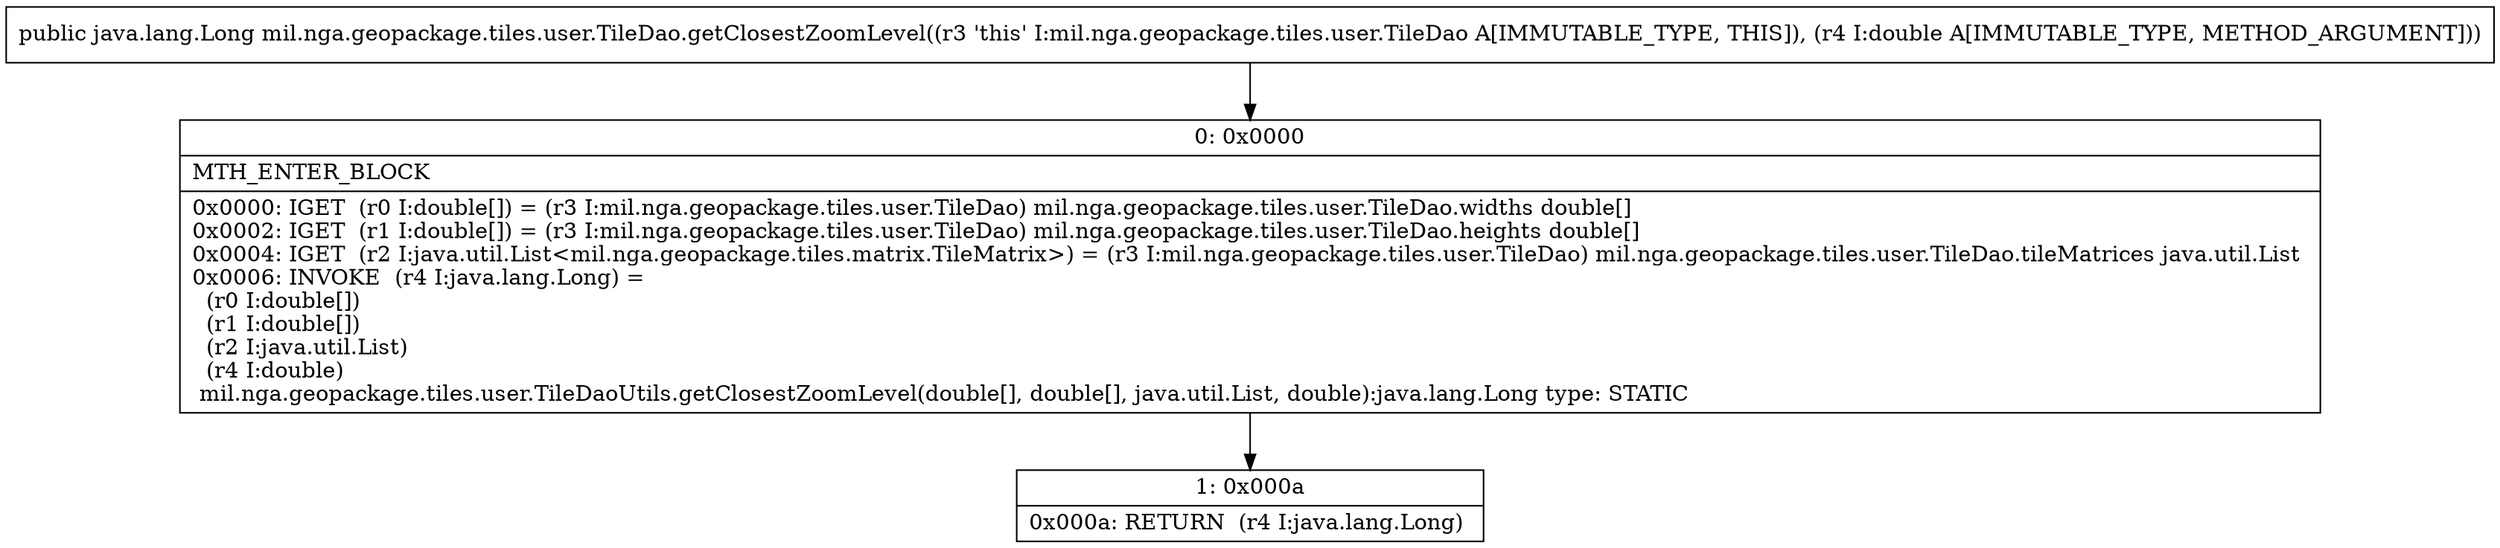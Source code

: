 digraph "CFG formil.nga.geopackage.tiles.user.TileDao.getClosestZoomLevel(D)Ljava\/lang\/Long;" {
Node_0 [shape=record,label="{0\:\ 0x0000|MTH_ENTER_BLOCK\l|0x0000: IGET  (r0 I:double[]) = (r3 I:mil.nga.geopackage.tiles.user.TileDao) mil.nga.geopackage.tiles.user.TileDao.widths double[] \l0x0002: IGET  (r1 I:double[]) = (r3 I:mil.nga.geopackage.tiles.user.TileDao) mil.nga.geopackage.tiles.user.TileDao.heights double[] \l0x0004: IGET  (r2 I:java.util.List\<mil.nga.geopackage.tiles.matrix.TileMatrix\>) = (r3 I:mil.nga.geopackage.tiles.user.TileDao) mil.nga.geopackage.tiles.user.TileDao.tileMatrices java.util.List \l0x0006: INVOKE  (r4 I:java.lang.Long) = \l  (r0 I:double[])\l  (r1 I:double[])\l  (r2 I:java.util.List)\l  (r4 I:double)\l mil.nga.geopackage.tiles.user.TileDaoUtils.getClosestZoomLevel(double[], double[], java.util.List, double):java.lang.Long type: STATIC \l}"];
Node_1 [shape=record,label="{1\:\ 0x000a|0x000a: RETURN  (r4 I:java.lang.Long) \l}"];
MethodNode[shape=record,label="{public java.lang.Long mil.nga.geopackage.tiles.user.TileDao.getClosestZoomLevel((r3 'this' I:mil.nga.geopackage.tiles.user.TileDao A[IMMUTABLE_TYPE, THIS]), (r4 I:double A[IMMUTABLE_TYPE, METHOD_ARGUMENT])) }"];
MethodNode -> Node_0;
Node_0 -> Node_1;
}

